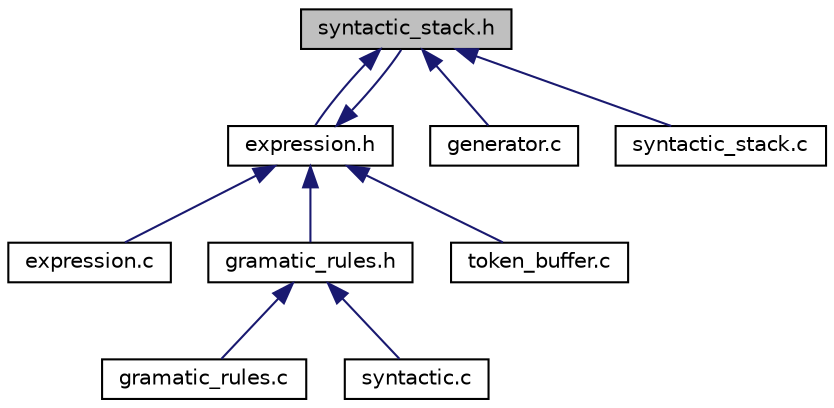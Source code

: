 digraph "syntactic_stack.h"
{
 // LATEX_PDF_SIZE
  edge [fontname="Helvetica",fontsize="10",labelfontname="Helvetica",labelfontsize="10"];
  node [fontname="Helvetica",fontsize="10",shape=record];
  Node1 [label="syntactic_stack.h",height=0.2,width=0.4,color="black", fillcolor="grey75", style="filled", fontcolor="black",tooltip="Library for stack, which is used in syntactic bottom-up analysis. For maintain structures dynamic fea..."];
  Node1 -> Node2 [dir="back",color="midnightblue",fontsize="10",style="solid",fontname="Helvetica"];
  Node2 [label="expression.h",height=0.2,width=0.4,color="black", fillcolor="white", style="filled",URL="$expression_8h.html",tooltip="Library for lexical analysis."];
  Node2 -> Node3 [dir="back",color="midnightblue",fontsize="10",style="solid",fontname="Helvetica"];
  Node3 [label="expression.c",height=0.2,width=0.4,color="black", fillcolor="white", style="filled",URL="$expression_8c.html",tooltip="functions for syntactic analyse."];
  Node2 -> Node1 [dir="back",color="midnightblue",fontsize="10",style="solid",fontname="Helvetica"];
  Node2 -> Node4 [dir="back",color="midnightblue",fontsize="10",style="solid",fontname="Helvetica"];
  Node4 [label="gramatic_rules.h",height=0.2,width=0.4,color="black", fillcolor="white", style="filled",URL="$gramatic__rules_8h.html",tooltip="functions for syntactic analyse."];
  Node4 -> Node5 [dir="back",color="midnightblue",fontsize="10",style="solid",fontname="Helvetica"];
  Node5 [label="gramatic_rules.c",height=0.2,width=0.4,color="black", fillcolor="white", style="filled",URL="$gramatic__rules_8c.html",tooltip="library for syntactic analyse."];
  Node4 -> Node6 [dir="back",color="midnightblue",fontsize="10",style="solid",fontname="Helvetica"];
  Node6 [label="syntactic.c",height=0.2,width=0.4,color="black", fillcolor="white", style="filled",URL="$syntactic_8c.html",tooltip="Implementation of syntactic analysand."];
  Node2 -> Node7 [dir="back",color="midnightblue",fontsize="10",style="solid",fontname="Helvetica"];
  Node7 [label="token_buffer.c",height=0.2,width=0.4,color="black", fillcolor="white", style="filled",URL="$token__buffer_8c.html",tooltip="Implementation of supportive data structure Token_buffer for syntactic analysis."];
  Node1 -> Node8 [dir="back",color="midnightblue",fontsize="10",style="solid",fontname="Helvetica"];
  Node8 [label="generator.c",height=0.2,width=0.4,color="black", fillcolor="white", style="filled",URL="$generator_8c.html",tooltip="Code generator implementation."];
  Node1 -> Node9 [dir="back",color="midnightblue",fontsize="10",style="solid",fontname="Helvetica"];
  Node9 [label="syntactic_stack.c",height=0.2,width=0.4,color="black", fillcolor="white", style="filled",URL="$syntactic__stack_8c.html",tooltip="Implementation of stack, which is used in syntactic bottom-up analysis. For maintain structures dynam..."];
}
